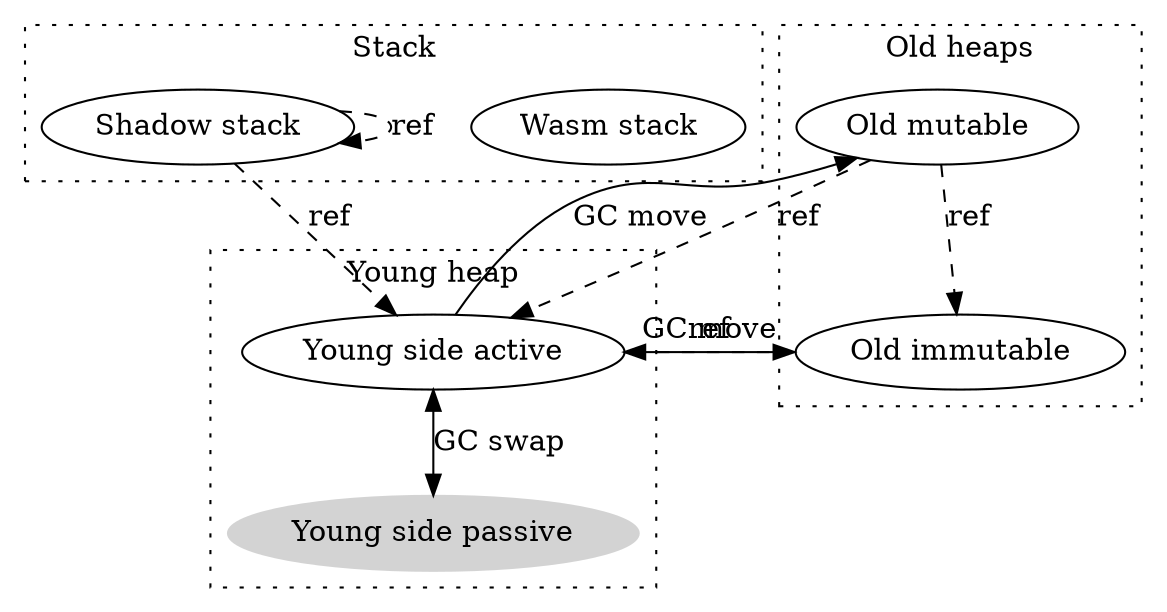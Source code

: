 digraph GC {

    subgraph cluster_stack {
        label="Stack";
        graph[style=dotted];
        stack_wasm [ label="Wasm stack" ];
        stack_shadow [ label="Shadow stack" ];
    }

    subgraph cluster_heap_young {
        label="Young heap";
        graph[style=dotted];
        heap_young_active [ label="Young side active" ];
        heap_young_passive [ style="filled" color="lightgray", label="Young side passive" ];
        heap_young_active -> heap_young_passive [ dir="both", label="GC swap" ]
    }

    subgraph cluster_heap_old {
        label="Old heaps";
        graph[style=dotted];
        heap_old_mut [ label="Old mutable" ];
        heap_old_immut [ label="Old immutable" ];
    }

    heap_young_active -> heap_old_mut [ label="GC move" ]
    heap_young_active -> heap_old_immut [ label="GC move" ]

    heap_old_mut -> heap_young_active [ style="dashed", label="ref" ]
    heap_old_immut -> heap_young_active [ style="dashed", label="ref" ]
    heap_old_mut -> heap_old_immut [ style="dashed", label="ref" ]
    stack_shadow -> stack_shadow [ style="dashed", label="ref" ]
    stack_shadow -> heap_young_active [ style="dashed", label="ref" ]
}
